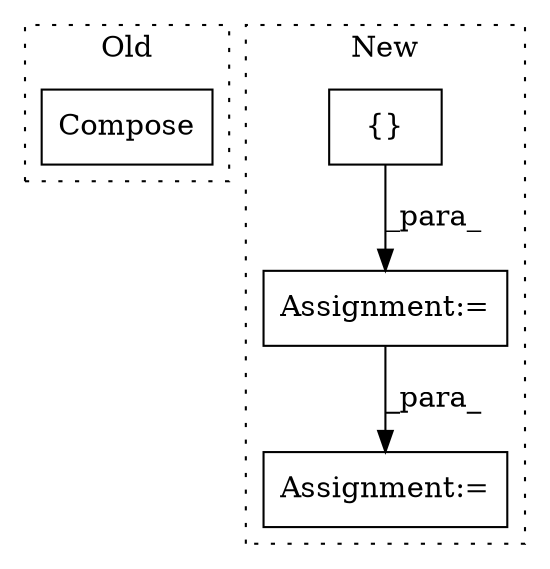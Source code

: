 digraph G {
subgraph cluster0 {
1 [label="Compose" a="32" s="2508,2722" l="8,1" shape="box"];
label = "Old";
style="dotted";
}
subgraph cluster1 {
2 [label="{}" a="4" s="2795,3048" l="1,1" shape="box"];
3 [label="Assignment:=" a="7" s="3065" l="1" shape="box"];
4 [label="Assignment:=" a="7" s="2785" l="1" shape="box"];
label = "New";
style="dotted";
}
2 -> 4 [label="_para_"];
4 -> 3 [label="_para_"];
}